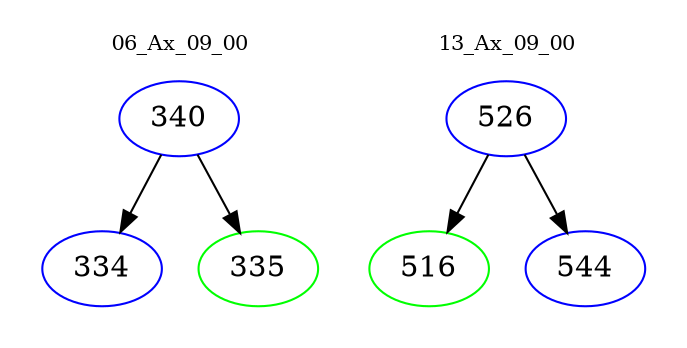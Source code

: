 digraph{
subgraph cluster_0 {
color = white
label = "06_Ax_09_00";
fontsize=10;
T0_340 [label="340", color="blue"]
T0_340 -> T0_334 [color="black"]
T0_334 [label="334", color="blue"]
T0_340 -> T0_335 [color="black"]
T0_335 [label="335", color="green"]
}
subgraph cluster_1 {
color = white
label = "13_Ax_09_00";
fontsize=10;
T1_526 [label="526", color="blue"]
T1_526 -> T1_516 [color="black"]
T1_516 [label="516", color="green"]
T1_526 -> T1_544 [color="black"]
T1_544 [label="544", color="blue"]
}
}
